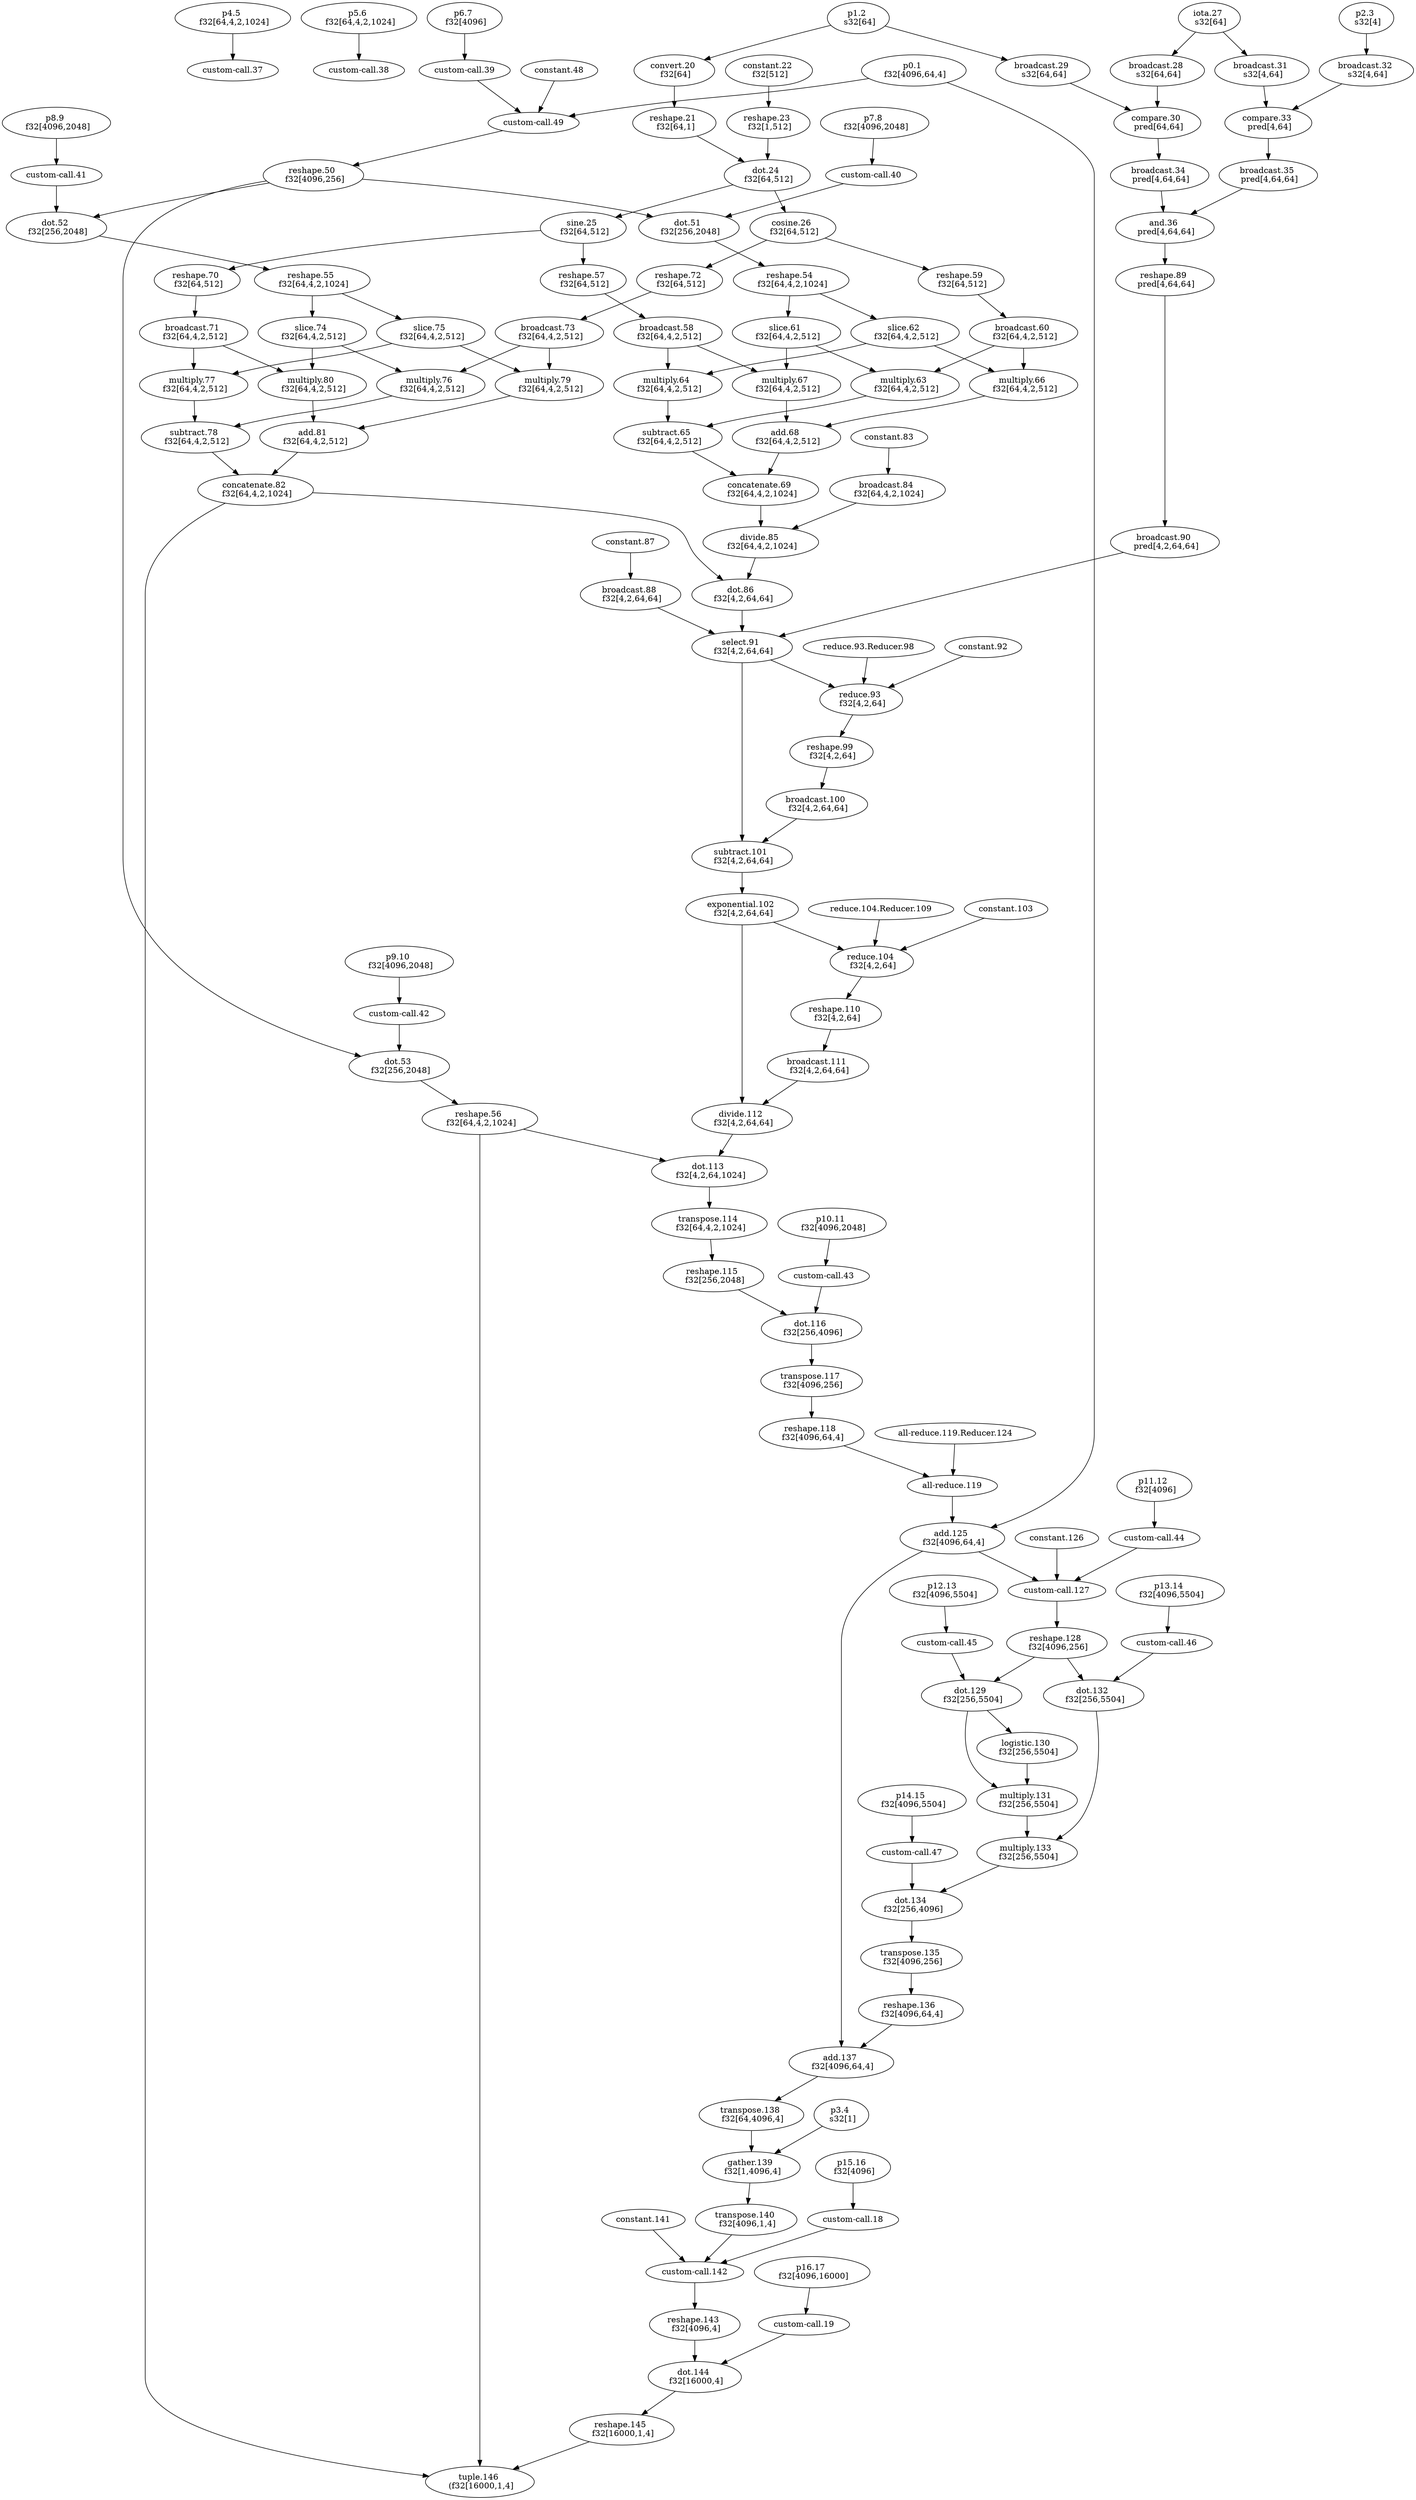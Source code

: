 digraph HloModule { 
	"p4.5" [label="p4.5 \n f32[64,4,2,1024]"];
	"p5.6" [label="p5.6 \n f32[64,4,2,1024]"];
	"p16.17" [label="p16.17 \n f32[4096,16000]"];
	"iota.27" [label="iota.27 \n s32[64]"];
	"broadcast.28" [label="broadcast.28 \n s32[64,64]"];
	"p1.2" [label="p1.2 \n s32[64]"];
	"broadcast.29" [label="broadcast.29 \n s32[64,64]"];
	"compare.30" [label="compare.30 \n pred[64,64]"];
	"broadcast.34" [label="broadcast.34 \n pred[4,64,64]"];
	"broadcast.31" [label="broadcast.31 \n s32[4,64]"];
	"p2.3" [label="p2.3 \n s32[4]"];
	"broadcast.32" [label="broadcast.32 \n s32[4,64]"];
	"compare.33" [label="compare.33 \n pred[4,64]"];
	"broadcast.35" [label="broadcast.35 \n pred[4,64,64]"];
	"and.36" [label="and.36 \n pred[4,64,64]"];
	"reshape.89" [label="reshape.89 \n pred[4,64,64]"];
	"broadcast.90" [label="broadcast.90 \n pred[4,2,64,64]"];
	"convert.20" [label="convert.20 \n f32[64]"];
	"reshape.21" [label="reshape.21 \n f32[64,1]"];
	"constant.22" [label="constant.22 \n f32[512]"];
	"reshape.23" [label="reshape.23 \n f32[1,512]"];
	"dot.24" [label="dot.24 \n f32[64,512]"];
	"cosine.26" [label="cosine.26 \n f32[64,512]"];
	"reshape.59" [label="reshape.59 \n f32[64,512]"];
	"broadcast.60" [label="broadcast.60 \n f32[64,4,2,512]"];
	"p0.1" [label="p0.1 \n f32[4096,64,4]"];
	"p6.7" [label="p6.7 \n f32[4096]"];
	"reshape.50" [label="reshape.50 \n f32[4096,256]"];
	"p7.8" [label="p7.8 \n f32[4096,2048]"];
	"dot.51" [label="dot.51 \n f32[256,2048]"];
	"reshape.54" [label="reshape.54 \n f32[64,4,2,1024]"];
	"slice.61" [label="slice.61 \n f32[64,4,2,512]"];
	"multiply.63" [label="multiply.63 \n f32[64,4,2,512]"];
	"sine.25" [label="sine.25 \n f32[64,512]"];
	"reshape.57" [label="reshape.57 \n f32[64,512]"];
	"broadcast.58" [label="broadcast.58 \n f32[64,4,2,512]"];
	"slice.62" [label="slice.62 \n f32[64,4,2,512]"];
	"multiply.64" [label="multiply.64 \n f32[64,4,2,512]"];
	"subtract.65" [label="subtract.65 \n f32[64,4,2,512]"];
	"multiply.66" [label="multiply.66 \n f32[64,4,2,512]"];
	"multiply.67" [label="multiply.67 \n f32[64,4,2,512]"];
	"add.68" [label="add.68 \n f32[64,4,2,512]"];
	"concatenate.69" [label="concatenate.69 \n f32[64,4,2,1024]"];
	"broadcast.84" [label="broadcast.84 \n f32[64,4,2,1024]"];
	"divide.85" [label="divide.85 \n f32[64,4,2,1024]"];
	"reshape.72" [label="reshape.72 \n f32[64,512]"];
	"broadcast.73" [label="broadcast.73 \n f32[64,4,2,512]"];
	"p8.9" [label="p8.9 \n f32[4096,2048]"];
	"dot.52" [label="dot.52 \n f32[256,2048]"];
	"reshape.55" [label="reshape.55 \n f32[64,4,2,1024]"];
	"slice.74" [label="slice.74 \n f32[64,4,2,512]"];
	"multiply.76" [label="multiply.76 \n f32[64,4,2,512]"];
	"reshape.70" [label="reshape.70 \n f32[64,512]"];
	"broadcast.71" [label="broadcast.71 \n f32[64,4,2,512]"];
	"slice.75" [label="slice.75 \n f32[64,4,2,512]"];
	"multiply.77" [label="multiply.77 \n f32[64,4,2,512]"];
	"subtract.78" [label="subtract.78 \n f32[64,4,2,512]"];
	"multiply.79" [label="multiply.79 \n f32[64,4,2,512]"];
	"multiply.80" [label="multiply.80 \n f32[64,4,2,512]"];
	"add.81" [label="add.81 \n f32[64,4,2,512]"];
	"concatenate.82" [label="concatenate.82 \n f32[64,4,2,1024]"];
	"dot.86" [label="dot.86 \n f32[4,2,64,64]"];
	"broadcast.88" [label="broadcast.88 \n f32[4,2,64,64]"];
	"select.91" [label="select.91 \n f32[4,2,64,64]"];
	"reduce.93" [label="reduce.93 \n f32[4,2,64]"];
	"reshape.99" [label="reshape.99 \n f32[4,2,64]"];
	"broadcast.100" [label="broadcast.100 \n f32[4,2,64,64]"];
	"subtract.101" [label="subtract.101 \n f32[4,2,64,64]"];
	"exponential.102" [label="exponential.102 \n f32[4,2,64,64]"];
	"reduce.104" [label="reduce.104 \n f32[4,2,64]"];
	"reshape.110" [label="reshape.110 \n f32[4,2,64]"];
	"broadcast.111" [label="broadcast.111 \n f32[4,2,64,64]"];
	"divide.112" [label="divide.112 \n f32[4,2,64,64]"];
	"p9.10" [label="p9.10 \n f32[4096,2048]"];
	"dot.53" [label="dot.53 \n f32[256,2048]"];
	"reshape.56" [label="reshape.56 \n f32[64,4,2,1024]"];
	"dot.113" [label="dot.113 \n f32[4,2,64,1024]"];
	"transpose.114" [label="transpose.114 \n f32[64,4,2,1024]"];
	"reshape.115" [label="reshape.115 \n f32[256,2048]"];
	"p10.11" [label="p10.11 \n f32[4096,2048]"];
	"dot.116" [label="dot.116 \n f32[256,4096]"];
	"transpose.117" [label="transpose.117 \n f32[4096,256]"];
	"reshape.118" [label="reshape.118 \n f32[4096,64,4]"];
	"add.125" [label="add.125 \n f32[4096,64,4]"];
	"p11.12" [label="p11.12 \n f32[4096]"];
	"reshape.128" [label="reshape.128 \n f32[4096,256]"];
	"p12.13" [label="p12.13 \n f32[4096,5504]"];
	"dot.129" [label="dot.129 \n f32[256,5504]"];
	"logistic.130" [label="logistic.130 \n f32[256,5504]"];
	"multiply.131" [label="multiply.131 \n f32[256,5504]"];
	"p13.14" [label="p13.14 \n f32[4096,5504]"];
	"dot.132" [label="dot.132 \n f32[256,5504]"];
	"multiply.133" [label="multiply.133 \n f32[256,5504]"];
	"p14.15" [label="p14.15 \n f32[4096,5504]"];
	"dot.134" [label="dot.134 \n f32[256,4096]"];
	"transpose.135" [label="transpose.135 \n f32[4096,256]"];
	"reshape.136" [label="reshape.136 \n f32[4096,64,4]"];
	"add.137" [label="add.137 \n f32[4096,64,4]"];
	"transpose.138" [label="transpose.138 \n f32[64,4096,4]"];
	"p3.4" [label="p3.4 \n s32[1]"];
	"gather.139" [label="gather.139 \n f32[1,4096,4]"];
	"transpose.140" [label="transpose.140 \n f32[4096,1,4]"];
	"p15.16" [label="p15.16 \n f32[4096]"];
	"reshape.143" [label="reshape.143 \n f32[4096,4]"];
	"dot.144" [label="dot.144 \n f32[16000,4]"];
	"reshape.145" [label="reshape.145 \n f32[16000,1,4]"];
	"tuple.146" [label="tuple.146 \n (f32[16000,1,4]"]; 
 	"p4.5" -> "custom-call.37";
	"p5.6" -> "custom-call.38";
	"p16.17" -> "custom-call.19";
	"iota.27" -> "broadcast.28";
	"p1.2" -> "broadcast.29";
	"broadcast.28" -> "compare.30";
	"broadcast.29" -> "compare.30";
	"compare.30" -> "broadcast.34";
	"iota.27" -> "broadcast.31";
	"p2.3" -> "broadcast.32";
	"broadcast.31" -> "compare.33";
	"broadcast.32" -> "compare.33";
	"compare.33" -> "broadcast.35";
	"broadcast.34" -> "and.36";
	"broadcast.35" -> "and.36";
	"and.36" -> "reshape.89";
	"reshape.89" -> "broadcast.90";
	"p1.2" -> "convert.20";
	"convert.20" -> "reshape.21";
	"constant.22" -> "reshape.23";
	"reshape.21" -> "dot.24";
	"reshape.23" -> "dot.24";
	"dot.24" -> "cosine.26";
	"cosine.26" -> "reshape.59";
	"reshape.59" -> "broadcast.60";
	"p6.7" -> "custom-call.39";
	"p0.1" -> "custom-call.49";
	"custom-call.39" -> "custom-call.49";
	"constant.48" -> "custom-call.49";
	"custom-call.49" -> "reshape.50";
	"p7.8" -> "custom-call.40";
	"reshape.50" -> "dot.51";
	"custom-call.40" -> "dot.51";
	"dot.51" -> "reshape.54";
	"reshape.54" -> "slice.61";
	"broadcast.60" -> "multiply.63";
	"slice.61" -> "multiply.63";
	"dot.24" -> "sine.25";
	"sine.25" -> "reshape.57";
	"reshape.57" -> "broadcast.58";
	"reshape.54" -> "slice.62";
	"broadcast.58" -> "multiply.64";
	"slice.62" -> "multiply.64";
	"multiply.63" -> "subtract.65";
	"multiply.64" -> "subtract.65";
	"broadcast.60" -> "multiply.66";
	"slice.62" -> "multiply.66";
	"broadcast.58" -> "multiply.67";
	"slice.61" -> "multiply.67";
	"multiply.66" -> "add.68";
	"multiply.67" -> "add.68";
	"subtract.65" -> "concatenate.69";
	"add.68" -> "concatenate.69";
	"constant.83" -> "broadcast.84";
	"concatenate.69" -> "divide.85";
	"broadcast.84" -> "divide.85";
	"cosine.26" -> "reshape.72";
	"reshape.72" -> "broadcast.73";
	"p8.9" -> "custom-call.41";
	"reshape.50" -> "dot.52";
	"custom-call.41" -> "dot.52";
	"dot.52" -> "reshape.55";
	"reshape.55" -> "slice.74";
	"broadcast.73" -> "multiply.76";
	"slice.74" -> "multiply.76";
	"sine.25" -> "reshape.70";
	"reshape.70" -> "broadcast.71";
	"reshape.55" -> "slice.75";
	"broadcast.71" -> "multiply.77";
	"slice.75" -> "multiply.77";
	"multiply.76" -> "subtract.78";
	"multiply.77" -> "subtract.78";
	"broadcast.73" -> "multiply.79";
	"slice.75" -> "multiply.79";
	"broadcast.71" -> "multiply.80";
	"slice.74" -> "multiply.80";
	"multiply.79" -> "add.81";
	"multiply.80" -> "add.81";
	"subtract.78" -> "concatenate.82";
	"add.81" -> "concatenate.82";
	"divide.85" -> "dot.86";
	"concatenate.82" -> "dot.86";
	"constant.87" -> "broadcast.88";
	"broadcast.90" -> "select.91";
	"dot.86" -> "select.91";
	"broadcast.88" -> "select.91";
	"select.91" -> "reduce.93";
	"constant.92" -> "reduce.93";
	"reduce.93.Reducer.98" -> "reduce.93";
	"reduce.93" -> "reshape.99";
	"reshape.99" -> "broadcast.100";
	"select.91" -> "subtract.101";
	"broadcast.100" -> "subtract.101";
	"subtract.101" -> "exponential.102";
	"exponential.102" -> "reduce.104";
	"constant.103" -> "reduce.104";
	"reduce.104.Reducer.109" -> "reduce.104";
	"reduce.104" -> "reshape.110";
	"reshape.110" -> "broadcast.111";
	"exponential.102" -> "divide.112";
	"broadcast.111" -> "divide.112";
	"p9.10" -> "custom-call.42";
	"reshape.50" -> "dot.53";
	"custom-call.42" -> "dot.53";
	"dot.53" -> "reshape.56";
	"divide.112" -> "dot.113";
	"reshape.56" -> "dot.113";
	"dot.113" -> "transpose.114";
	"transpose.114" -> "reshape.115";
	"p10.11" -> "custom-call.43";
	"reshape.115" -> "dot.116";
	"custom-call.43" -> "dot.116";
	"dot.116" -> "transpose.117";
	"transpose.117" -> "reshape.118";
	"reshape.118" -> "all-reduce.119";
	"all-reduce.119.Reducer.124" -> "all-reduce.119";
	"all-reduce.119" -> "add.125";
	"p0.1" -> "add.125";
	"p11.12" -> "custom-call.44";
	"add.125" -> "custom-call.127";
	"custom-call.44" -> "custom-call.127";
	"constant.126" -> "custom-call.127";
	"custom-call.127" -> "reshape.128";
	"p12.13" -> "custom-call.45";
	"reshape.128" -> "dot.129";
	"custom-call.45" -> "dot.129";
	"dot.129" -> "logistic.130";
	"dot.129" -> "multiply.131";
	"logistic.130" -> "multiply.131";
	"p13.14" -> "custom-call.46";
	"reshape.128" -> "dot.132";
	"custom-call.46" -> "dot.132";
	"multiply.131" -> "multiply.133";
	"dot.132" -> "multiply.133";
	"p14.15" -> "custom-call.47";
	"multiply.133" -> "dot.134";
	"custom-call.47" -> "dot.134";
	"dot.134" -> "transpose.135";
	"transpose.135" -> "reshape.136";
	"reshape.136" -> "add.137";
	"add.125" -> "add.137";
	"add.137" -> "transpose.138";
	"transpose.138" -> "gather.139";
	"p3.4" -> "gather.139";
	"gather.139" -> "transpose.140";
	"p15.16" -> "custom-call.18";
	"transpose.140" -> "custom-call.142";
	"custom-call.18" -> "custom-call.142";
	"constant.141" -> "custom-call.142";
	"custom-call.142" -> "reshape.143";
	"custom-call.19" -> "dot.144";
	"reshape.143" -> "dot.144";
	"dot.144" -> "reshape.145";
	"reshape.145" -> "tuple.146";
	"concatenate.82" -> "tuple.146";
	"reshape.56" -> "tuple.146";
 }